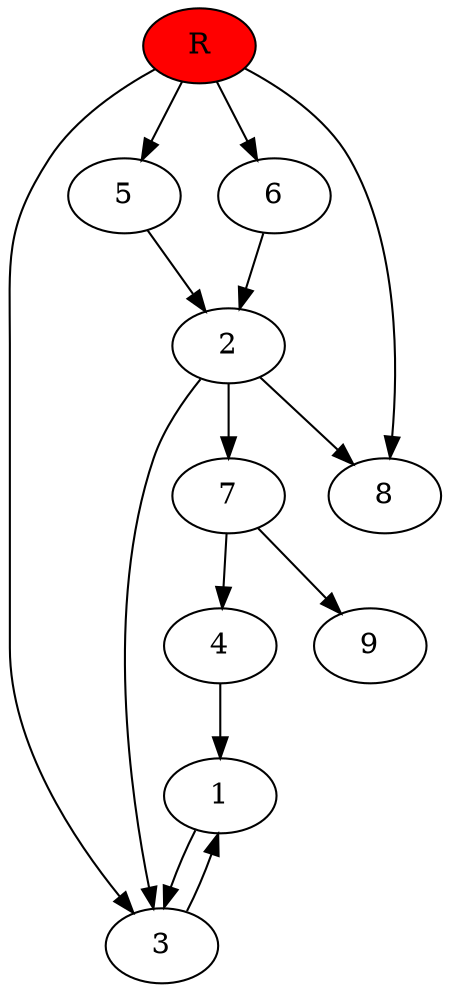 digraph prb44806 {
	1
	2
	3
	4
	5
	6
	7
	8
	R [fillcolor="#ff0000" style=filled]
	1 -> 3
	2 -> 3
	2 -> 7
	2 -> 8
	3 -> 1
	4 -> 1
	5 -> 2
	6 -> 2
	7 -> 4
	7 -> 9
	R -> 3
	R -> 5
	R -> 6
	R -> 8
}
